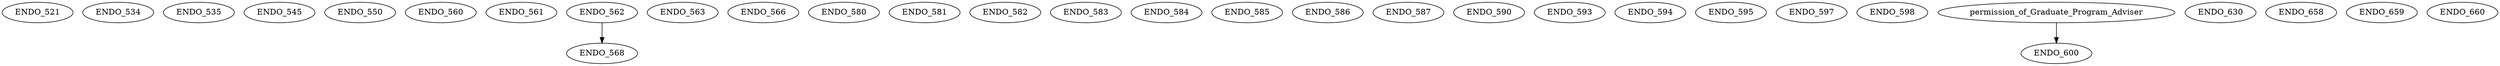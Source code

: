 digraph G {
    ENDO_521;
    ENDO_534;
    ENDO_535;
    ENDO_545;
    ENDO_550;
    ENDO_560;
    ENDO_561;
    ENDO_562;
    ENDO_563;
    ENDO_566;
    edge [color=black];
    ENDO_562 -> ENDO_568;
    ENDO_580;
    ENDO_581;
    ENDO_582;
    ENDO_583;
    ENDO_584;
    ENDO_585;
    ENDO_586;
    ENDO_587;
    ENDO_590;
    ENDO_593;
    ENDO_594;
    ENDO_595;
    ENDO_597;
    ENDO_598;
    edge [color=black];
    permission_of_Graduate_Program_Adviser -> ENDO_600;
    ENDO_630;
    ENDO_658;
    ENDO_659;
    ENDO_660;
}
